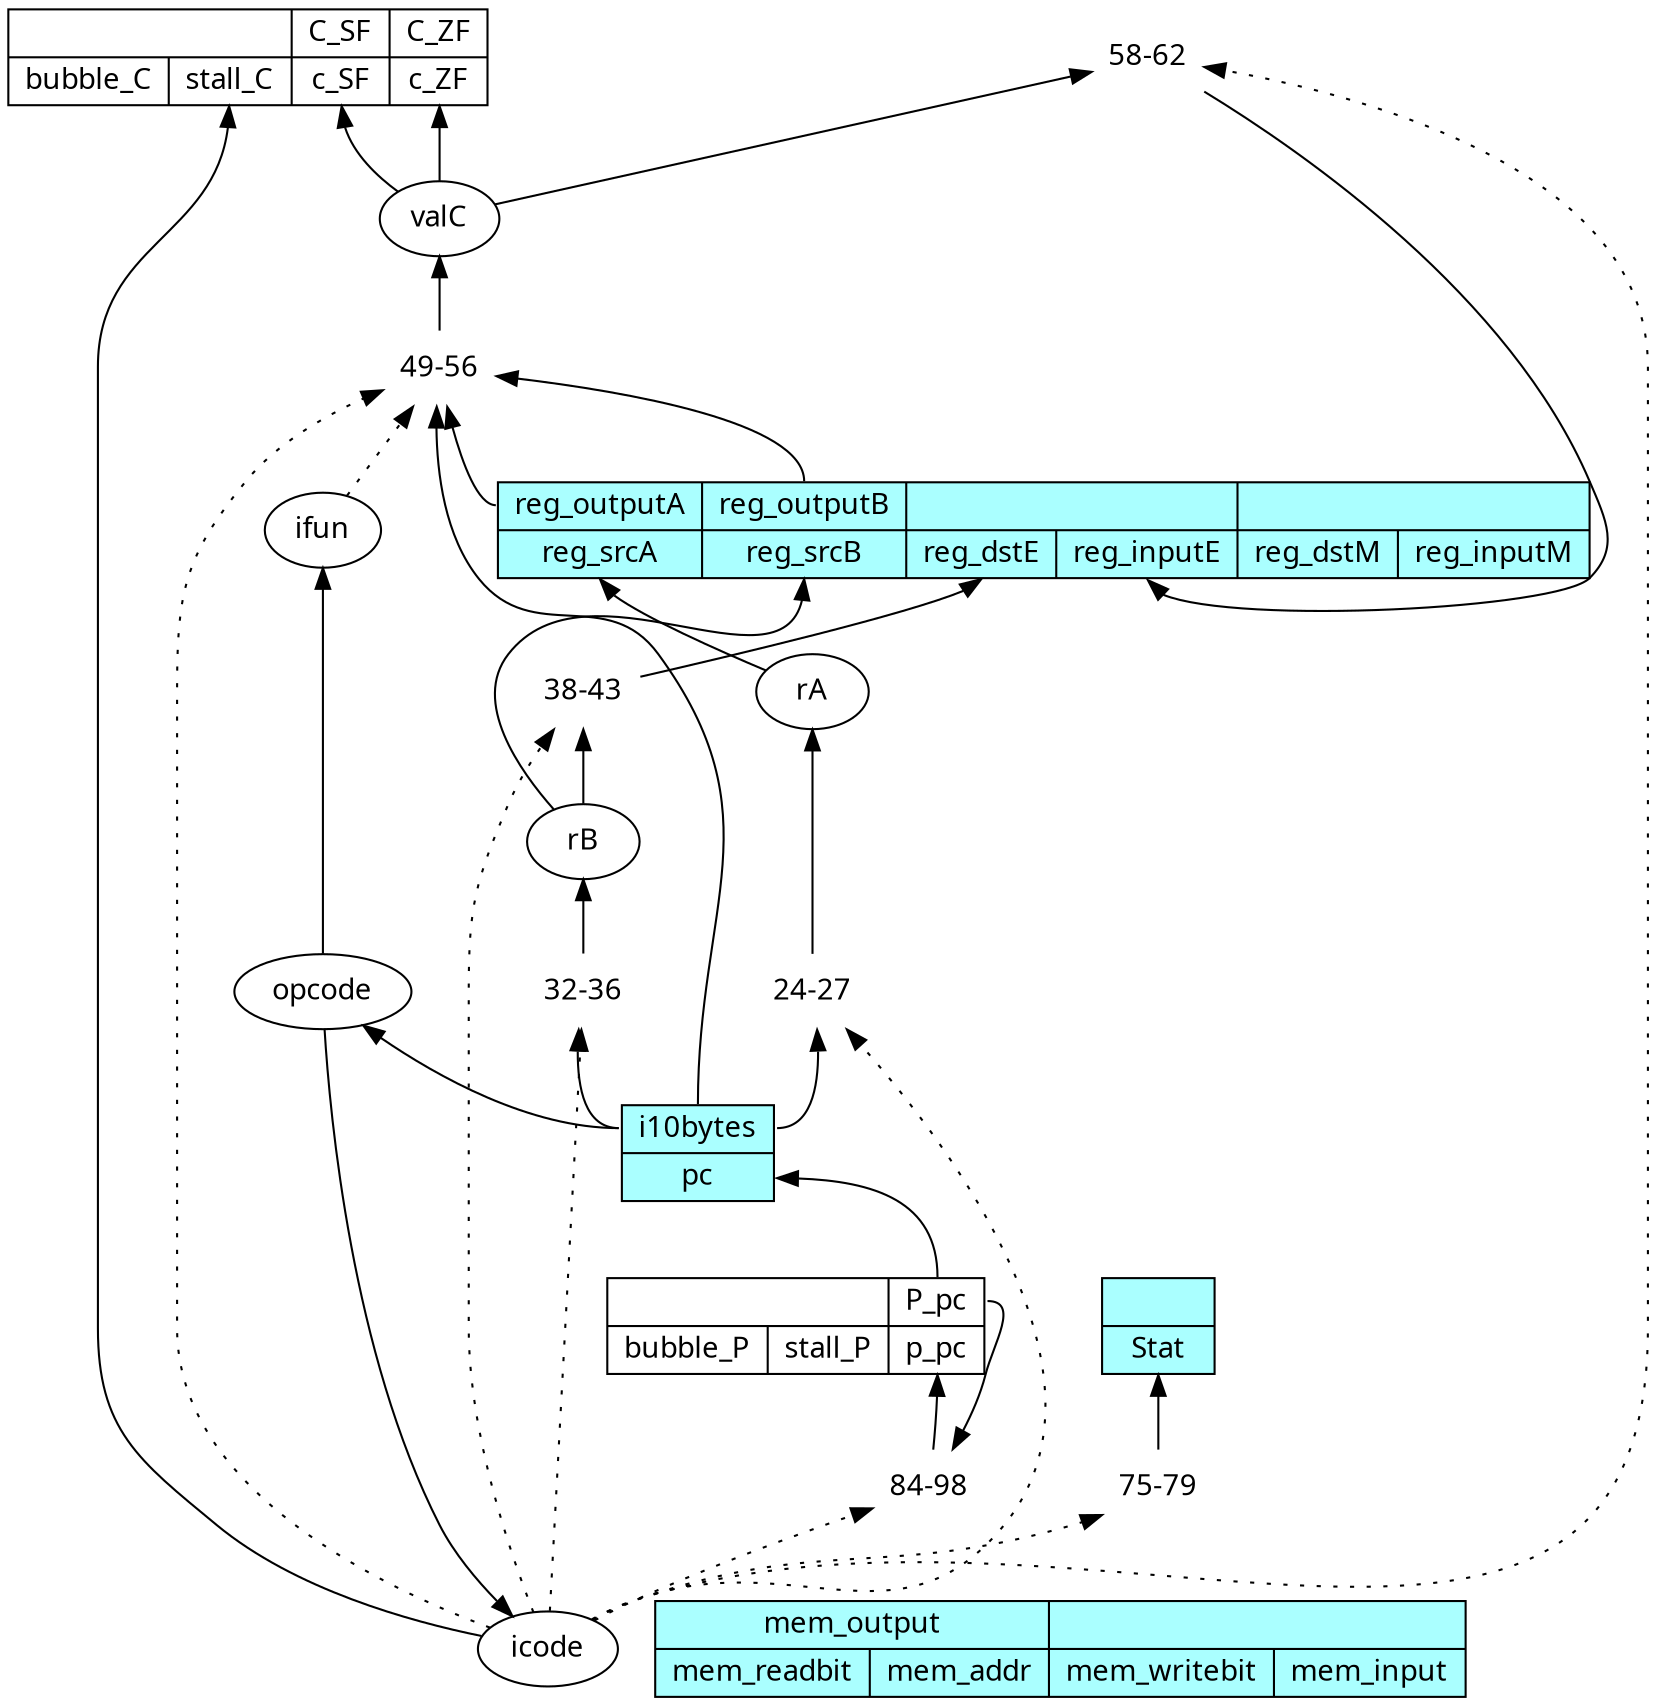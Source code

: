 digraph seqlab { // auto-generated HCL2 visualization via graphviz
    node [ fontname="sans-serif" ];
    rankdir=BT;
    ///////////////////////// builtin components ////////////////////////

    _regfile [shape="record" label="{<reg_outputA>reg_outputA|<reg_srcA>reg_srcA}|{<reg_outputB>reg_outputB|<reg_srcB>reg_srcB}|{|{<reg_dstE>reg_dstE|<reg_inputE>reg_inputE}}|{|{<reg_dstM>reg_dstM|<reg_inputM>reg_inputM}}" style="filled" fillcolor="#aaffff"];
    _datamem [shape="record" label="{<mem_output>mem_output|{<mem_readbit>mem_readbit|<mem_addr>mem_addr}}|{|{<mem_writebit>mem_writebit|<mem_input>mem_input}}" style="filled" fillcolor="#aaffff"];
    _instmem [shape="record" label="{<i10bytes>i10bytes|<pc>pc}" style="filled" fillcolor="#aaffff"];
    _status [shape="record" label="{|<Stat>Stat}" style="filled" fillcolor="#aaffff"];

    //////////////////////////// user code //////////////////////////////

_reg_P [shape="record" label="{|{<bubble_P>bubble_P|<stall_P>stall_P}}|{<P_pc>P_pc|<p_pc>p_pc}"];
    _reg_P:P_pc -> _instmem:pc;
    _instmem:i10bytes -> opcode;
    opcode -> icode;
    opcode -> ifun;
    _op_rA [shape="none" label="24-27"];
    _op_rA -> rA;
    _instmem:i10bytes -> _op_rA;
    icode -> _op_rA [style=dotted];
    rA -> _regfile:reg_srcA;
    rB -> _regfile:reg_srcB;
    _op_rB [shape="none" label="32-36"];
    _op_rB -> rB;
    _instmem:i10bytes -> _op_rB;
    icode -> _op_rB [style=dotted];
    _op_reg_dstE [shape="none" label="38-43"];
    _op_reg_dstE -> _regfile:reg_dstE;
    rB -> _op_reg_dstE;
    icode -> _op_reg_dstE [style=dotted];
    _op_valC [shape="none" label="49-56"];
    _op_valC -> valC;
    _instmem:i10bytes -> _op_valC;
    _regfile:reg_outputA -> _op_valC;
    _regfile:reg_outputB -> _op_valC;
    icode -> _op_valC [style=dotted];
    ifun -> _op_valC [style=dotted];
    _op_reg_inputE [shape="none" label="58-62"];
    _op_reg_inputE -> _regfile:reg_inputE;
    valC -> _op_reg_inputE;
    icode -> _op_reg_inputE [style=dotted];
_reg_C [shape="record" label="{|{<bubble_C>bubble_C|<stall_C>stall_C}}|{<C_SF>C_SF|<c_SF>c_SF}|{<C_ZF>C_ZF|<c_ZF>c_ZF}"];
    icode -> _reg_C:stall_C;
    valC -> _reg_C:c_ZF;
    valC -> _reg_C:c_SF;
    _op_Stat [shape="none" label="75-79"];
    _op_Stat -> _status:Stat;
    icode -> _op_Stat [style=dotted];
    _op_p_pc [shape="none" label="84-98"];
    _op_p_pc -> _reg_P:p_pc;
    _reg_P:P_pc -> _op_p_pc;
    icode -> _op_p_pc [style=dotted];

}